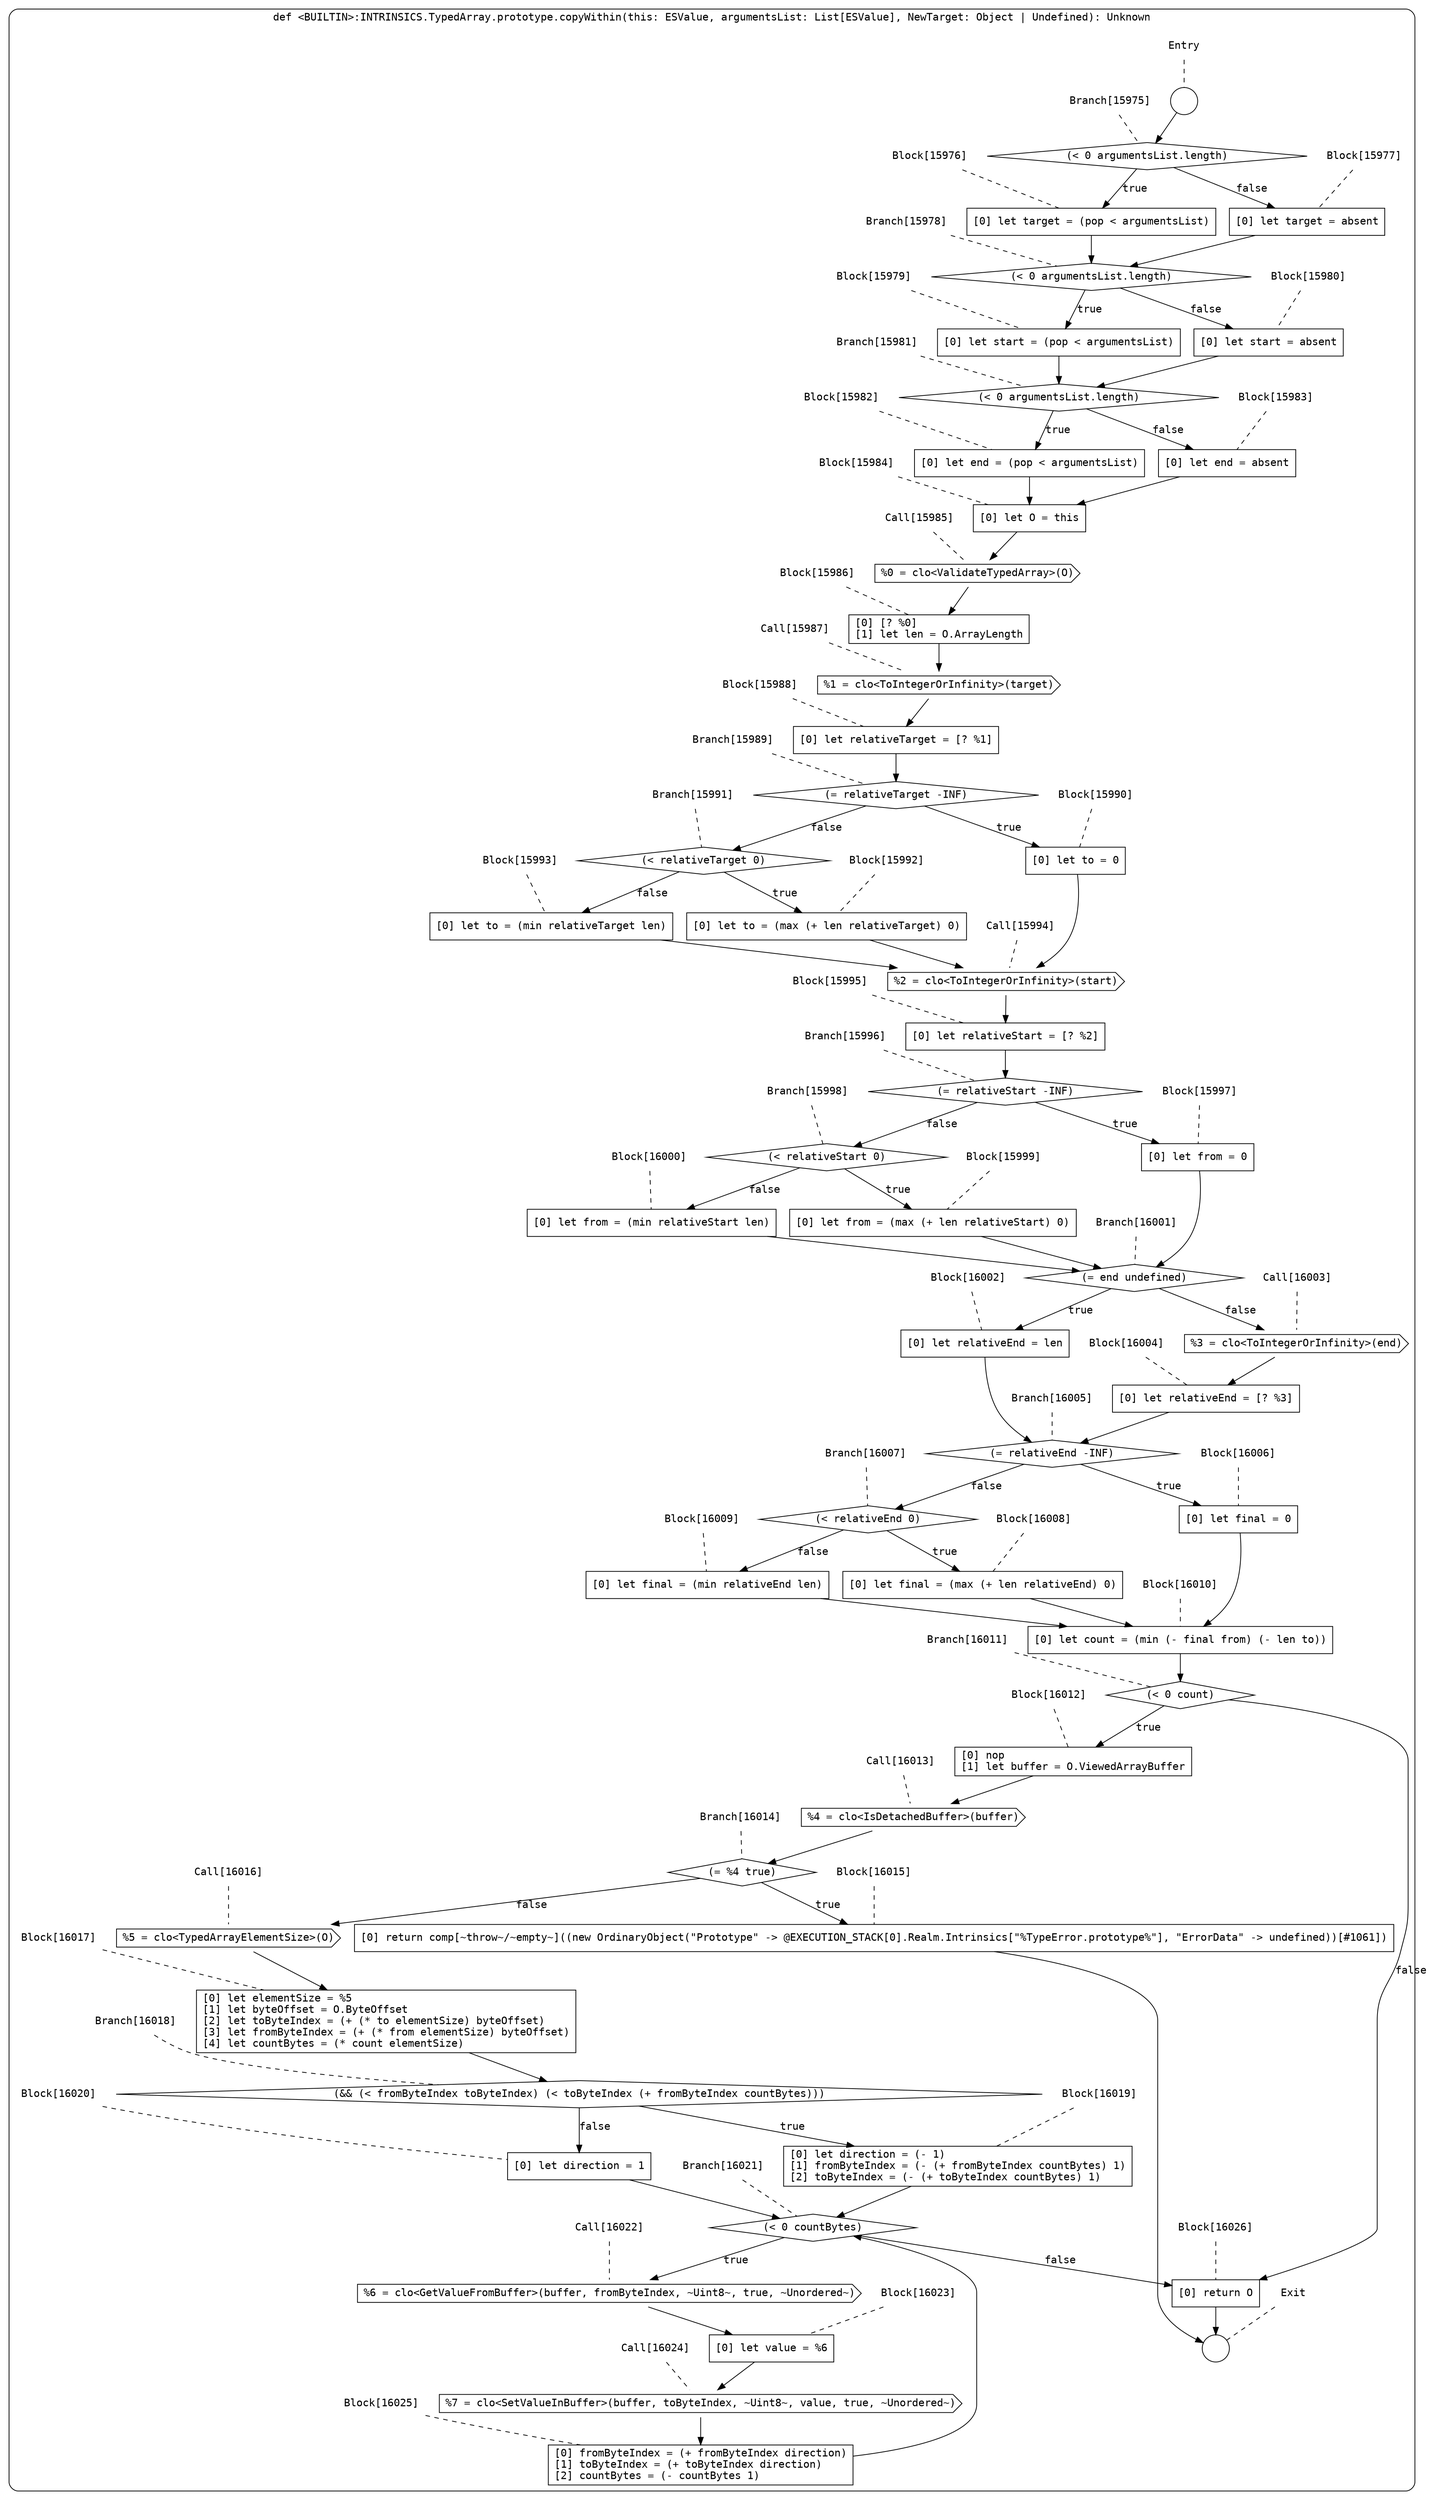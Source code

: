 digraph {
  graph [fontname = "Consolas"]
  node [fontname = "Consolas"]
  edge [fontname = "Consolas"]
  subgraph cluster2392 {
    label = "def <BUILTIN>:INTRINSICS.TypedArray.prototype.copyWithin(this: ESValue, argumentsList: List[ESValue], NewTarget: Object | Undefined): Unknown"
    style = rounded
    cluster2392_entry_name [shape=none, label=<<font color="black">Entry</font>>]
    cluster2392_entry_name -> cluster2392_entry [arrowhead=none, color="black", style=dashed]
    cluster2392_entry [shape=circle label=" " color="black" fillcolor="white" style=filled]
    cluster2392_entry -> node15975 [color="black"]
    cluster2392_exit_name [shape=none, label=<<font color="black">Exit</font>>]
    cluster2392_exit_name -> cluster2392_exit [arrowhead=none, color="black", style=dashed]
    cluster2392_exit [shape=circle label=" " color="black" fillcolor="white" style=filled]
    node15975_name [shape=none, label=<<font color="black">Branch[15975]</font>>]
    node15975_name -> node15975 [arrowhead=none, color="black", style=dashed]
    node15975 [shape=diamond, label=<<font color="black">(&lt; 0 argumentsList.length)</font>> color="black" fillcolor="white", style=filled]
    node15975 -> node15976 [label=<<font color="black">true</font>> color="black"]
    node15975 -> node15977 [label=<<font color="black">false</font>> color="black"]
    node15976_name [shape=none, label=<<font color="black">Block[15976]</font>>]
    node15976_name -> node15976 [arrowhead=none, color="black", style=dashed]
    node15976 [shape=box, label=<<font color="black">[0] let target = (pop &lt; argumentsList)<BR ALIGN="LEFT"/></font>> color="black" fillcolor="white", style=filled]
    node15976 -> node15978 [color="black"]
    node15977_name [shape=none, label=<<font color="black">Block[15977]</font>>]
    node15977_name -> node15977 [arrowhead=none, color="black", style=dashed]
    node15977 [shape=box, label=<<font color="black">[0] let target = absent<BR ALIGN="LEFT"/></font>> color="black" fillcolor="white", style=filled]
    node15977 -> node15978 [color="black"]
    node15978_name [shape=none, label=<<font color="black">Branch[15978]</font>>]
    node15978_name -> node15978 [arrowhead=none, color="black", style=dashed]
    node15978 [shape=diamond, label=<<font color="black">(&lt; 0 argumentsList.length)</font>> color="black" fillcolor="white", style=filled]
    node15978 -> node15979 [label=<<font color="black">true</font>> color="black"]
    node15978 -> node15980 [label=<<font color="black">false</font>> color="black"]
    node15979_name [shape=none, label=<<font color="black">Block[15979]</font>>]
    node15979_name -> node15979 [arrowhead=none, color="black", style=dashed]
    node15979 [shape=box, label=<<font color="black">[0] let start = (pop &lt; argumentsList)<BR ALIGN="LEFT"/></font>> color="black" fillcolor="white", style=filled]
    node15979 -> node15981 [color="black"]
    node15980_name [shape=none, label=<<font color="black">Block[15980]</font>>]
    node15980_name -> node15980 [arrowhead=none, color="black", style=dashed]
    node15980 [shape=box, label=<<font color="black">[0] let start = absent<BR ALIGN="LEFT"/></font>> color="black" fillcolor="white", style=filled]
    node15980 -> node15981 [color="black"]
    node15981_name [shape=none, label=<<font color="black">Branch[15981]</font>>]
    node15981_name -> node15981 [arrowhead=none, color="black", style=dashed]
    node15981 [shape=diamond, label=<<font color="black">(&lt; 0 argumentsList.length)</font>> color="black" fillcolor="white", style=filled]
    node15981 -> node15982 [label=<<font color="black">true</font>> color="black"]
    node15981 -> node15983 [label=<<font color="black">false</font>> color="black"]
    node15982_name [shape=none, label=<<font color="black">Block[15982]</font>>]
    node15982_name -> node15982 [arrowhead=none, color="black", style=dashed]
    node15982 [shape=box, label=<<font color="black">[0] let end = (pop &lt; argumentsList)<BR ALIGN="LEFT"/></font>> color="black" fillcolor="white", style=filled]
    node15982 -> node15984 [color="black"]
    node15983_name [shape=none, label=<<font color="black">Block[15983]</font>>]
    node15983_name -> node15983 [arrowhead=none, color="black", style=dashed]
    node15983 [shape=box, label=<<font color="black">[0] let end = absent<BR ALIGN="LEFT"/></font>> color="black" fillcolor="white", style=filled]
    node15983 -> node15984 [color="black"]
    node15984_name [shape=none, label=<<font color="black">Block[15984]</font>>]
    node15984_name -> node15984 [arrowhead=none, color="black", style=dashed]
    node15984 [shape=box, label=<<font color="black">[0] let O = this<BR ALIGN="LEFT"/></font>> color="black" fillcolor="white", style=filled]
    node15984 -> node15985 [color="black"]
    node15985_name [shape=none, label=<<font color="black">Call[15985]</font>>]
    node15985_name -> node15985 [arrowhead=none, color="black", style=dashed]
    node15985 [shape=cds, label=<<font color="black">%0 = clo&lt;ValidateTypedArray&gt;(O)</font>> color="black" fillcolor="white", style=filled]
    node15985 -> node15986 [color="black"]
    node15986_name [shape=none, label=<<font color="black">Block[15986]</font>>]
    node15986_name -> node15986 [arrowhead=none, color="black", style=dashed]
    node15986 [shape=box, label=<<font color="black">[0] [? %0]<BR ALIGN="LEFT"/>[1] let len = O.ArrayLength<BR ALIGN="LEFT"/></font>> color="black" fillcolor="white", style=filled]
    node15986 -> node15987 [color="black"]
    node15987_name [shape=none, label=<<font color="black">Call[15987]</font>>]
    node15987_name -> node15987 [arrowhead=none, color="black", style=dashed]
    node15987 [shape=cds, label=<<font color="black">%1 = clo&lt;ToIntegerOrInfinity&gt;(target)</font>> color="black" fillcolor="white", style=filled]
    node15987 -> node15988 [color="black"]
    node15988_name [shape=none, label=<<font color="black">Block[15988]</font>>]
    node15988_name -> node15988 [arrowhead=none, color="black", style=dashed]
    node15988 [shape=box, label=<<font color="black">[0] let relativeTarget = [? %1]<BR ALIGN="LEFT"/></font>> color="black" fillcolor="white", style=filled]
    node15988 -> node15989 [color="black"]
    node15989_name [shape=none, label=<<font color="black">Branch[15989]</font>>]
    node15989_name -> node15989 [arrowhead=none, color="black", style=dashed]
    node15989 [shape=diamond, label=<<font color="black">(= relativeTarget -INF)</font>> color="black" fillcolor="white", style=filled]
    node15989 -> node15990 [label=<<font color="black">true</font>> color="black"]
    node15989 -> node15991 [label=<<font color="black">false</font>> color="black"]
    node15990_name [shape=none, label=<<font color="black">Block[15990]</font>>]
    node15990_name -> node15990 [arrowhead=none, color="black", style=dashed]
    node15990 [shape=box, label=<<font color="black">[0] let to = 0<BR ALIGN="LEFT"/></font>> color="black" fillcolor="white", style=filled]
    node15990 -> node15994 [color="black"]
    node15991_name [shape=none, label=<<font color="black">Branch[15991]</font>>]
    node15991_name -> node15991 [arrowhead=none, color="black", style=dashed]
    node15991 [shape=diamond, label=<<font color="black">(&lt; relativeTarget 0)</font>> color="black" fillcolor="white", style=filled]
    node15991 -> node15992 [label=<<font color="black">true</font>> color="black"]
    node15991 -> node15993 [label=<<font color="black">false</font>> color="black"]
    node15994_name [shape=none, label=<<font color="black">Call[15994]</font>>]
    node15994_name -> node15994 [arrowhead=none, color="black", style=dashed]
    node15994 [shape=cds, label=<<font color="black">%2 = clo&lt;ToIntegerOrInfinity&gt;(start)</font>> color="black" fillcolor="white", style=filled]
    node15994 -> node15995 [color="black"]
    node15992_name [shape=none, label=<<font color="black">Block[15992]</font>>]
    node15992_name -> node15992 [arrowhead=none, color="black", style=dashed]
    node15992 [shape=box, label=<<font color="black">[0] let to = (max (+ len relativeTarget) 0)<BR ALIGN="LEFT"/></font>> color="black" fillcolor="white", style=filled]
    node15992 -> node15994 [color="black"]
    node15993_name [shape=none, label=<<font color="black">Block[15993]</font>>]
    node15993_name -> node15993 [arrowhead=none, color="black", style=dashed]
    node15993 [shape=box, label=<<font color="black">[0] let to = (min relativeTarget len)<BR ALIGN="LEFT"/></font>> color="black" fillcolor="white", style=filled]
    node15993 -> node15994 [color="black"]
    node15995_name [shape=none, label=<<font color="black">Block[15995]</font>>]
    node15995_name -> node15995 [arrowhead=none, color="black", style=dashed]
    node15995 [shape=box, label=<<font color="black">[0] let relativeStart = [? %2]<BR ALIGN="LEFT"/></font>> color="black" fillcolor="white", style=filled]
    node15995 -> node15996 [color="black"]
    node15996_name [shape=none, label=<<font color="black">Branch[15996]</font>>]
    node15996_name -> node15996 [arrowhead=none, color="black", style=dashed]
    node15996 [shape=diamond, label=<<font color="black">(= relativeStart -INF)</font>> color="black" fillcolor="white", style=filled]
    node15996 -> node15997 [label=<<font color="black">true</font>> color="black"]
    node15996 -> node15998 [label=<<font color="black">false</font>> color="black"]
    node15997_name [shape=none, label=<<font color="black">Block[15997]</font>>]
    node15997_name -> node15997 [arrowhead=none, color="black", style=dashed]
    node15997 [shape=box, label=<<font color="black">[0] let from = 0<BR ALIGN="LEFT"/></font>> color="black" fillcolor="white", style=filled]
    node15997 -> node16001 [color="black"]
    node15998_name [shape=none, label=<<font color="black">Branch[15998]</font>>]
    node15998_name -> node15998 [arrowhead=none, color="black", style=dashed]
    node15998 [shape=diamond, label=<<font color="black">(&lt; relativeStart 0)</font>> color="black" fillcolor="white", style=filled]
    node15998 -> node15999 [label=<<font color="black">true</font>> color="black"]
    node15998 -> node16000 [label=<<font color="black">false</font>> color="black"]
    node16001_name [shape=none, label=<<font color="black">Branch[16001]</font>>]
    node16001_name -> node16001 [arrowhead=none, color="black", style=dashed]
    node16001 [shape=diamond, label=<<font color="black">(= end undefined)</font>> color="black" fillcolor="white", style=filled]
    node16001 -> node16002 [label=<<font color="black">true</font>> color="black"]
    node16001 -> node16003 [label=<<font color="black">false</font>> color="black"]
    node15999_name [shape=none, label=<<font color="black">Block[15999]</font>>]
    node15999_name -> node15999 [arrowhead=none, color="black", style=dashed]
    node15999 [shape=box, label=<<font color="black">[0] let from = (max (+ len relativeStart) 0)<BR ALIGN="LEFT"/></font>> color="black" fillcolor="white", style=filled]
    node15999 -> node16001 [color="black"]
    node16000_name [shape=none, label=<<font color="black">Block[16000]</font>>]
    node16000_name -> node16000 [arrowhead=none, color="black", style=dashed]
    node16000 [shape=box, label=<<font color="black">[0] let from = (min relativeStart len)<BR ALIGN="LEFT"/></font>> color="black" fillcolor="white", style=filled]
    node16000 -> node16001 [color="black"]
    node16002_name [shape=none, label=<<font color="black">Block[16002]</font>>]
    node16002_name -> node16002 [arrowhead=none, color="black", style=dashed]
    node16002 [shape=box, label=<<font color="black">[0] let relativeEnd = len<BR ALIGN="LEFT"/></font>> color="black" fillcolor="white", style=filled]
    node16002 -> node16005 [color="black"]
    node16003_name [shape=none, label=<<font color="black">Call[16003]</font>>]
    node16003_name -> node16003 [arrowhead=none, color="black", style=dashed]
    node16003 [shape=cds, label=<<font color="black">%3 = clo&lt;ToIntegerOrInfinity&gt;(end)</font>> color="black" fillcolor="white", style=filled]
    node16003 -> node16004 [color="black"]
    node16005_name [shape=none, label=<<font color="black">Branch[16005]</font>>]
    node16005_name -> node16005 [arrowhead=none, color="black", style=dashed]
    node16005 [shape=diamond, label=<<font color="black">(= relativeEnd -INF)</font>> color="black" fillcolor="white", style=filled]
    node16005 -> node16006 [label=<<font color="black">true</font>> color="black"]
    node16005 -> node16007 [label=<<font color="black">false</font>> color="black"]
    node16004_name [shape=none, label=<<font color="black">Block[16004]</font>>]
    node16004_name -> node16004 [arrowhead=none, color="black", style=dashed]
    node16004 [shape=box, label=<<font color="black">[0] let relativeEnd = [? %3]<BR ALIGN="LEFT"/></font>> color="black" fillcolor="white", style=filled]
    node16004 -> node16005 [color="black"]
    node16006_name [shape=none, label=<<font color="black">Block[16006]</font>>]
    node16006_name -> node16006 [arrowhead=none, color="black", style=dashed]
    node16006 [shape=box, label=<<font color="black">[0] let final = 0<BR ALIGN="LEFT"/></font>> color="black" fillcolor="white", style=filled]
    node16006 -> node16010 [color="black"]
    node16007_name [shape=none, label=<<font color="black">Branch[16007]</font>>]
    node16007_name -> node16007 [arrowhead=none, color="black", style=dashed]
    node16007 [shape=diamond, label=<<font color="black">(&lt; relativeEnd 0)</font>> color="black" fillcolor="white", style=filled]
    node16007 -> node16008 [label=<<font color="black">true</font>> color="black"]
    node16007 -> node16009 [label=<<font color="black">false</font>> color="black"]
    node16010_name [shape=none, label=<<font color="black">Block[16010]</font>>]
    node16010_name -> node16010 [arrowhead=none, color="black", style=dashed]
    node16010 [shape=box, label=<<font color="black">[0] let count = (min (- final from) (- len to))<BR ALIGN="LEFT"/></font>> color="black" fillcolor="white", style=filled]
    node16010 -> node16011 [color="black"]
    node16008_name [shape=none, label=<<font color="black">Block[16008]</font>>]
    node16008_name -> node16008 [arrowhead=none, color="black", style=dashed]
    node16008 [shape=box, label=<<font color="black">[0] let final = (max (+ len relativeEnd) 0)<BR ALIGN="LEFT"/></font>> color="black" fillcolor="white", style=filled]
    node16008 -> node16010 [color="black"]
    node16009_name [shape=none, label=<<font color="black">Block[16009]</font>>]
    node16009_name -> node16009 [arrowhead=none, color="black", style=dashed]
    node16009 [shape=box, label=<<font color="black">[0] let final = (min relativeEnd len)<BR ALIGN="LEFT"/></font>> color="black" fillcolor="white", style=filled]
    node16009 -> node16010 [color="black"]
    node16011_name [shape=none, label=<<font color="black">Branch[16011]</font>>]
    node16011_name -> node16011 [arrowhead=none, color="black", style=dashed]
    node16011 [shape=diamond, label=<<font color="black">(&lt; 0 count)</font>> color="black" fillcolor="white", style=filled]
    node16011 -> node16012 [label=<<font color="black">true</font>> color="black"]
    node16011 -> node16026 [label=<<font color="black">false</font>> color="black"]
    node16012_name [shape=none, label=<<font color="black">Block[16012]</font>>]
    node16012_name -> node16012 [arrowhead=none, color="black", style=dashed]
    node16012 [shape=box, label=<<font color="black">[0] nop<BR ALIGN="LEFT"/>[1] let buffer = O.ViewedArrayBuffer<BR ALIGN="LEFT"/></font>> color="black" fillcolor="white", style=filled]
    node16012 -> node16013 [color="black"]
    node16026_name [shape=none, label=<<font color="black">Block[16026]</font>>]
    node16026_name -> node16026 [arrowhead=none, color="black", style=dashed]
    node16026 [shape=box, label=<<font color="black">[0] return O<BR ALIGN="LEFT"/></font>> color="black" fillcolor="white", style=filled]
    node16026 -> cluster2392_exit [color="black"]
    node16013_name [shape=none, label=<<font color="black">Call[16013]</font>>]
    node16013_name -> node16013 [arrowhead=none, color="black", style=dashed]
    node16013 [shape=cds, label=<<font color="black">%4 = clo&lt;IsDetachedBuffer&gt;(buffer)</font>> color="black" fillcolor="white", style=filled]
    node16013 -> node16014 [color="black"]
    node16014_name [shape=none, label=<<font color="black">Branch[16014]</font>>]
    node16014_name -> node16014 [arrowhead=none, color="black", style=dashed]
    node16014 [shape=diamond, label=<<font color="black">(= %4 true)</font>> color="black" fillcolor="white", style=filled]
    node16014 -> node16015 [label=<<font color="black">true</font>> color="black"]
    node16014 -> node16016 [label=<<font color="black">false</font>> color="black"]
    node16015_name [shape=none, label=<<font color="black">Block[16015]</font>>]
    node16015_name -> node16015 [arrowhead=none, color="black", style=dashed]
    node16015 [shape=box, label=<<font color="black">[0] return comp[~throw~/~empty~]((new OrdinaryObject(&quot;Prototype&quot; -&gt; @EXECUTION_STACK[0].Realm.Intrinsics[&quot;%TypeError.prototype%&quot;], &quot;ErrorData&quot; -&gt; undefined))[#1061])<BR ALIGN="LEFT"/></font>> color="black" fillcolor="white", style=filled]
    node16015 -> cluster2392_exit [color="black"]
    node16016_name [shape=none, label=<<font color="black">Call[16016]</font>>]
    node16016_name -> node16016 [arrowhead=none, color="black", style=dashed]
    node16016 [shape=cds, label=<<font color="black">%5 = clo&lt;TypedArrayElementSize&gt;(O)</font>> color="black" fillcolor="white", style=filled]
    node16016 -> node16017 [color="black"]
    node16017_name [shape=none, label=<<font color="black">Block[16017]</font>>]
    node16017_name -> node16017 [arrowhead=none, color="black", style=dashed]
    node16017 [shape=box, label=<<font color="black">[0] let elementSize = %5<BR ALIGN="LEFT"/>[1] let byteOffset = O.ByteOffset<BR ALIGN="LEFT"/>[2] let toByteIndex = (+ (* to elementSize) byteOffset)<BR ALIGN="LEFT"/>[3] let fromByteIndex = (+ (* from elementSize) byteOffset)<BR ALIGN="LEFT"/>[4] let countBytes = (* count elementSize)<BR ALIGN="LEFT"/></font>> color="black" fillcolor="white", style=filled]
    node16017 -> node16018 [color="black"]
    node16018_name [shape=none, label=<<font color="black">Branch[16018]</font>>]
    node16018_name -> node16018 [arrowhead=none, color="black", style=dashed]
    node16018 [shape=diamond, label=<<font color="black">(&amp;&amp; (&lt; fromByteIndex toByteIndex) (&lt; toByteIndex (+ fromByteIndex countBytes)))</font>> color="black" fillcolor="white", style=filled]
    node16018 -> node16019 [label=<<font color="black">true</font>> color="black"]
    node16018 -> node16020 [label=<<font color="black">false</font>> color="black"]
    node16019_name [shape=none, label=<<font color="black">Block[16019]</font>>]
    node16019_name -> node16019 [arrowhead=none, color="black", style=dashed]
    node16019 [shape=box, label=<<font color="black">[0] let direction = (- 1)<BR ALIGN="LEFT"/>[1] fromByteIndex = (- (+ fromByteIndex countBytes) 1)<BR ALIGN="LEFT"/>[2] toByteIndex = (- (+ toByteIndex countBytes) 1)<BR ALIGN="LEFT"/></font>> color="black" fillcolor="white", style=filled]
    node16019 -> node16021 [color="black"]
    node16020_name [shape=none, label=<<font color="black">Block[16020]</font>>]
    node16020_name -> node16020 [arrowhead=none, color="black", style=dashed]
    node16020 [shape=box, label=<<font color="black">[0] let direction = 1<BR ALIGN="LEFT"/></font>> color="black" fillcolor="white", style=filled]
    node16020 -> node16021 [color="black"]
    node16021_name [shape=none, label=<<font color="black">Branch[16021]</font>>]
    node16021_name -> node16021 [arrowhead=none, color="black", style=dashed]
    node16021 [shape=diamond, label=<<font color="black">(&lt; 0 countBytes)</font>> color="black" fillcolor="white", style=filled]
    node16021 -> node16022 [label=<<font color="black">true</font>> color="black"]
    node16021 -> node16026 [label=<<font color="black">false</font>> color="black"]
    node16022_name [shape=none, label=<<font color="black">Call[16022]</font>>]
    node16022_name -> node16022 [arrowhead=none, color="black", style=dashed]
    node16022 [shape=cds, label=<<font color="black">%6 = clo&lt;GetValueFromBuffer&gt;(buffer, fromByteIndex, ~Uint8~, true, ~Unordered~)</font>> color="black" fillcolor="white", style=filled]
    node16022 -> node16023 [color="black"]
    node16023_name [shape=none, label=<<font color="black">Block[16023]</font>>]
    node16023_name -> node16023 [arrowhead=none, color="black", style=dashed]
    node16023 [shape=box, label=<<font color="black">[0] let value = %6<BR ALIGN="LEFT"/></font>> color="black" fillcolor="white", style=filled]
    node16023 -> node16024 [color="black"]
    node16024_name [shape=none, label=<<font color="black">Call[16024]</font>>]
    node16024_name -> node16024 [arrowhead=none, color="black", style=dashed]
    node16024 [shape=cds, label=<<font color="black">%7 = clo&lt;SetValueInBuffer&gt;(buffer, toByteIndex, ~Uint8~, value, true, ~Unordered~)</font>> color="black" fillcolor="white", style=filled]
    node16024 -> node16025 [color="black"]
    node16025_name [shape=none, label=<<font color="black">Block[16025]</font>>]
    node16025_name -> node16025 [arrowhead=none, color="black", style=dashed]
    node16025 [shape=box, label=<<font color="black">[0] fromByteIndex = (+ fromByteIndex direction)<BR ALIGN="LEFT"/>[1] toByteIndex = (+ toByteIndex direction)<BR ALIGN="LEFT"/>[2] countBytes = (- countBytes 1)<BR ALIGN="LEFT"/></font>> color="black" fillcolor="white", style=filled]
    node16025 -> node16021 [color="black"]
  }
}